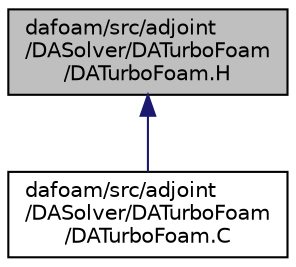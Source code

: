 digraph "dafoam/src/adjoint/DASolver/DATurboFoam/DATurboFoam.H"
{
  bgcolor="transparent";
  edge [fontname="Helvetica",fontsize="10",labelfontname="Helvetica",labelfontsize="10"];
  node [fontname="Helvetica",fontsize="10",shape=record];
  Node55 [label="dafoam/src/adjoint\l/DASolver/DATurboFoam\l/DATurboFoam.H",height=0.2,width=0.4,color="black", fillcolor="grey75", style="filled", fontcolor="black"];
  Node55 -> Node56 [dir="back",color="midnightblue",fontsize="10",style="solid",fontname="Helvetica"];
  Node56 [label="dafoam/src/adjoint\l/DASolver/DATurboFoam\l/DATurboFoam.C",height=0.2,width=0.4,color="black",URL="$DATurboFoam_8C.html"];
}
